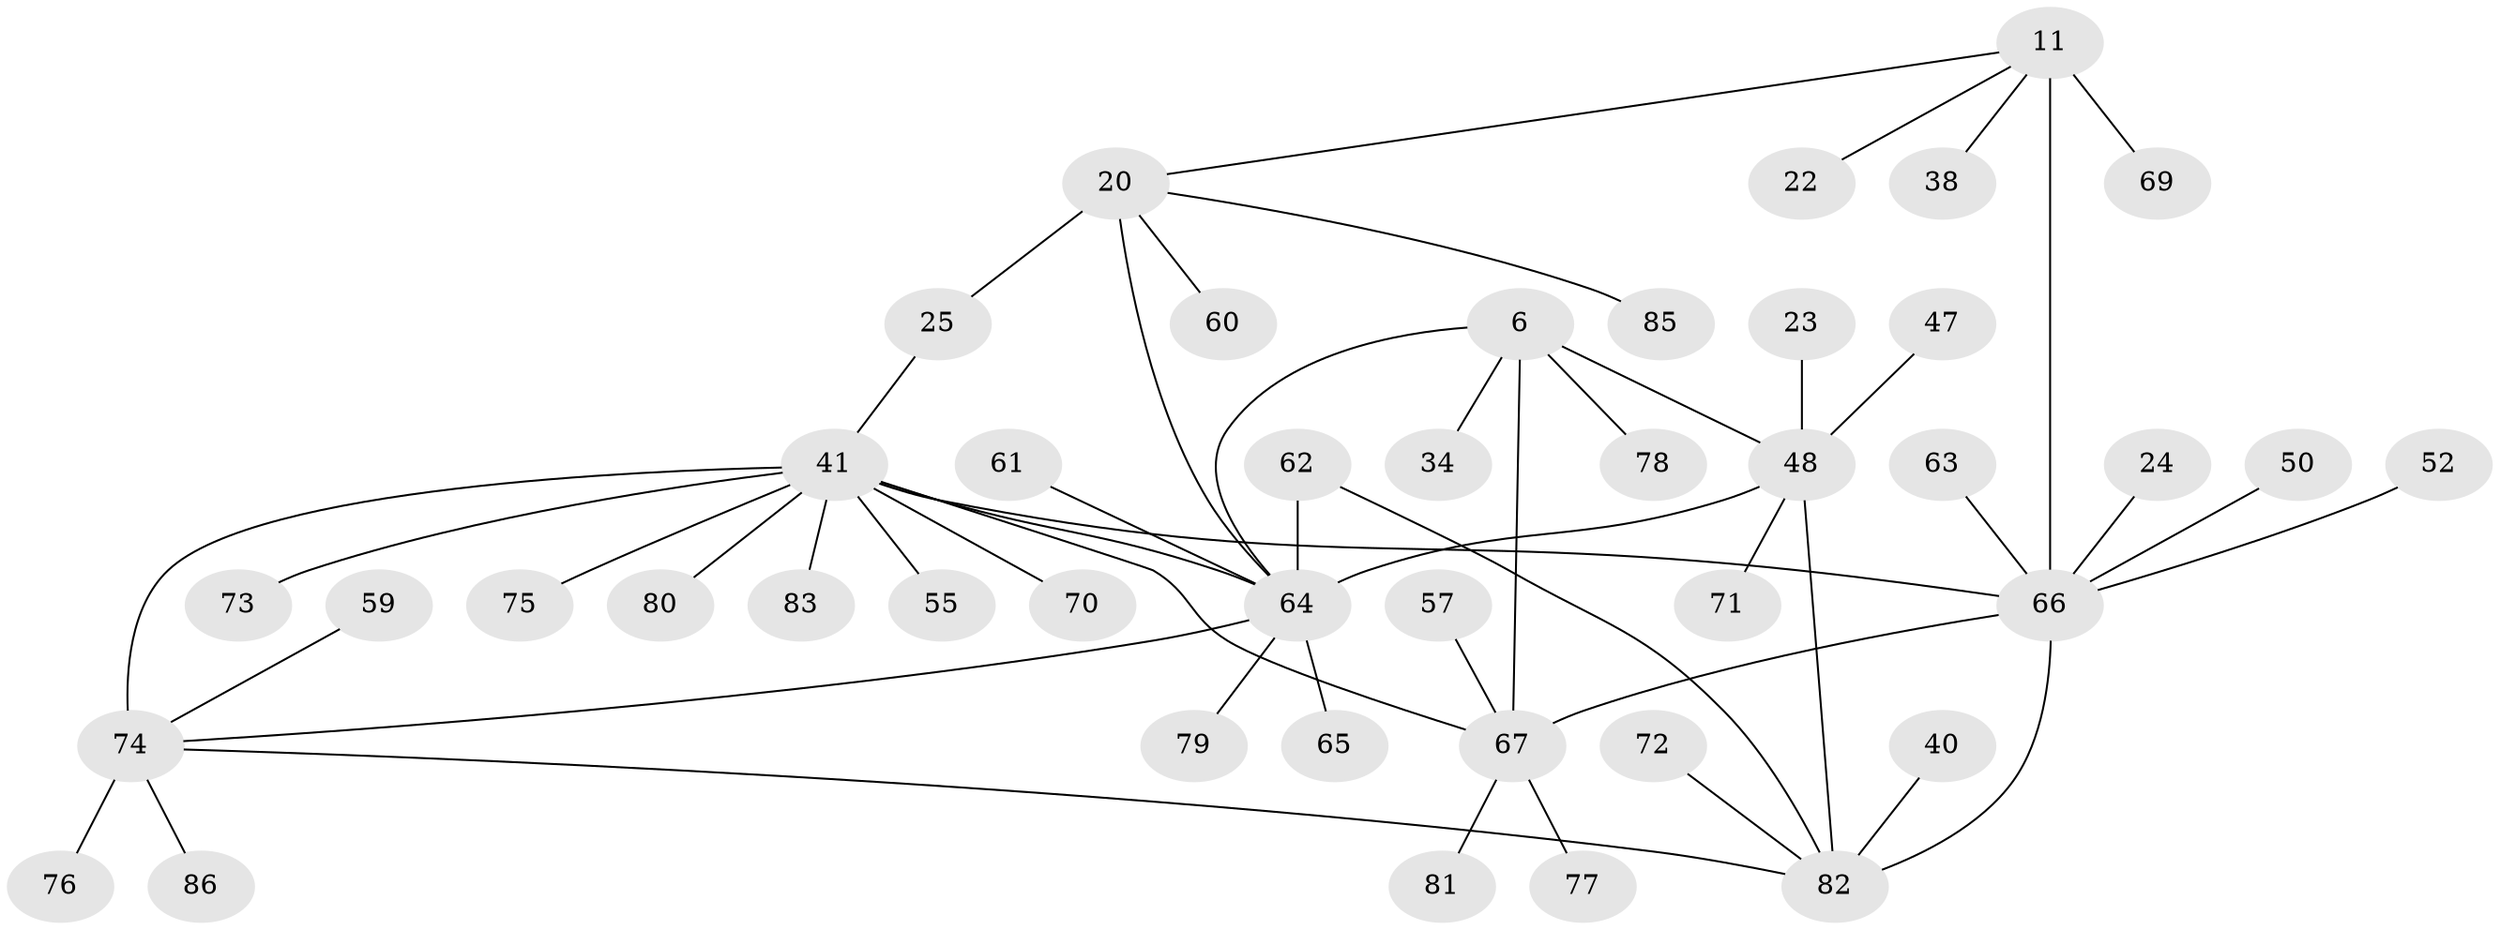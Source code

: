 // original degree distribution, {7: 0.05813953488372093, 6: 0.03488372093023256, 5: 0.05813953488372093, 11: 0.011627906976744186, 9: 0.05813953488372093, 3: 0.046511627906976744, 2: 0.1511627906976744, 1: 0.5813953488372093}
// Generated by graph-tools (version 1.1) at 2025/54/03/09/25 04:54:29]
// undirected, 43 vertices, 51 edges
graph export_dot {
graph [start="1"]
  node [color=gray90,style=filled];
  6 [super="+5"];
  11 [super="+9"];
  20 [super="+18"];
  22;
  23;
  24;
  25;
  34;
  38;
  40;
  41 [super="+29+16+30"];
  47 [super="+42"];
  48 [super="+37+4"];
  50 [super="+43"];
  52;
  55;
  57 [super="+27"];
  59;
  60;
  61;
  62;
  63;
  64 [super="+19+35+56+39"];
  65;
  66 [super="+21+12"];
  67 [super="+33+46+49+51"];
  69;
  70 [super="+54"];
  71;
  72;
  73;
  74 [super="+15+53+58"];
  75;
  76;
  77 [super="+32"];
  78;
  79;
  80;
  81;
  82 [super="+3"];
  83;
  85 [super="+68+84"];
  86;
  6 -- 34;
  6 -- 78;
  6 -- 67 [weight=4];
  6 -- 64;
  6 -- 48;
  11 -- 22;
  11 -- 69;
  11 -- 20;
  11 -- 38;
  11 -- 66 [weight=4];
  20 -- 25;
  20 -- 60;
  20 -- 85;
  20 -- 64 [weight=4];
  23 -- 48;
  24 -- 66;
  25 -- 41;
  40 -- 82;
  41 -- 73;
  41 -- 75;
  41 -- 80;
  41 -- 83;
  41 -- 55;
  41 -- 70;
  41 -- 67;
  41 -- 64 [weight=2];
  41 -- 74 [weight=4];
  41 -- 66 [weight=2];
  47 -- 48;
  48 -- 64;
  48 -- 82 [weight=4];
  48 -- 71;
  50 -- 66;
  52 -- 66;
  57 -- 67;
  59 -- 74;
  61 -- 64;
  62 -- 64;
  62 -- 82;
  63 -- 66;
  64 -- 65;
  64 -- 79;
  64 -- 74;
  66 -- 67;
  66 -- 82;
  67 -- 77;
  67 -- 81;
  72 -- 82;
  74 -- 76;
  74 -- 86;
  74 -- 82;
}
